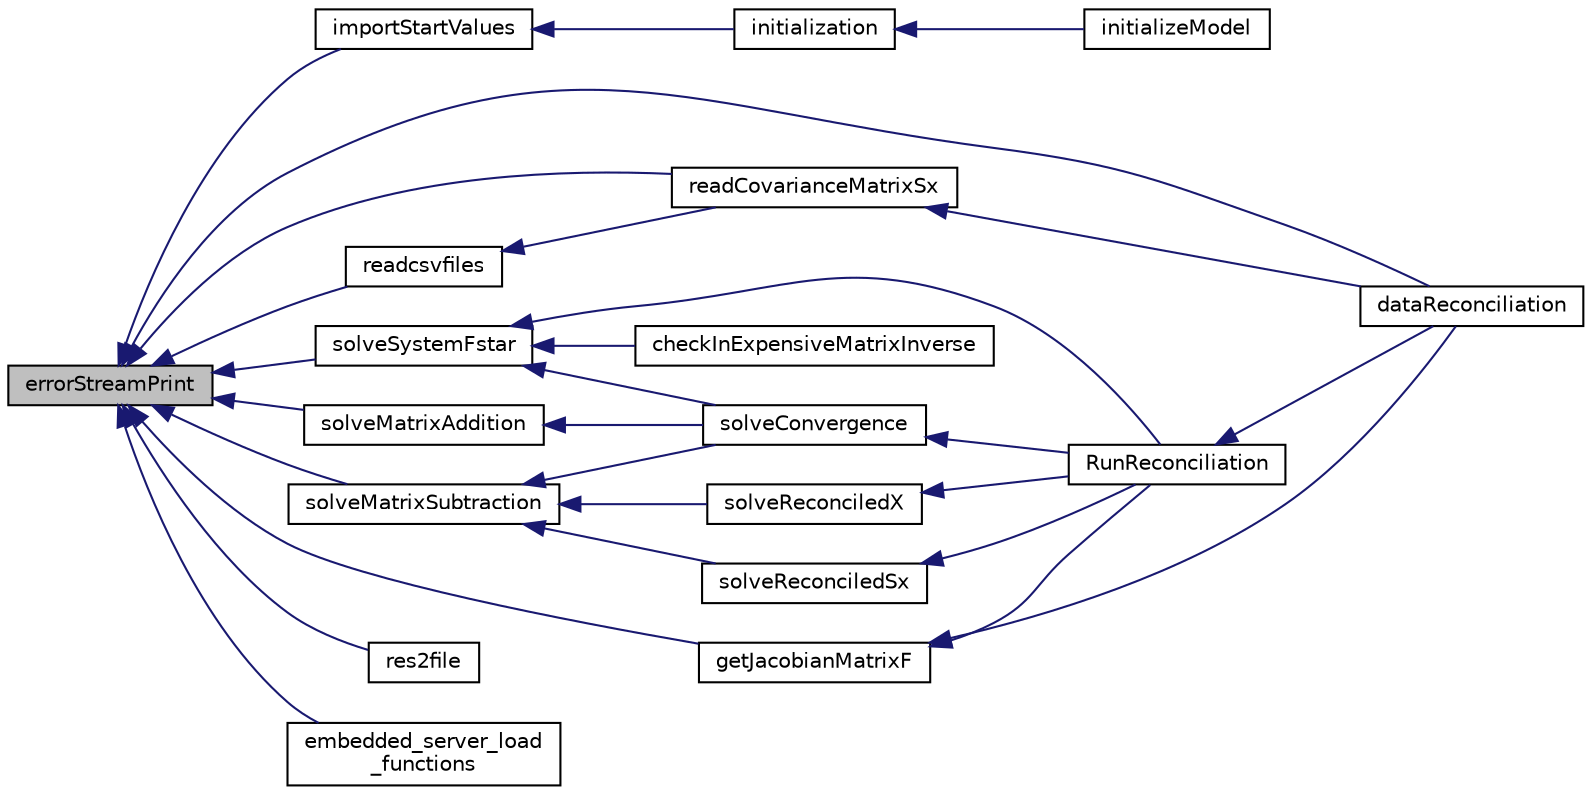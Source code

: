 digraph "errorStreamPrint"
{
  edge [fontname="Helvetica",fontsize="10",labelfontname="Helvetica",labelfontsize="10"];
  node [fontname="Helvetica",fontsize="10",shape=record];
  rankdir="LR";
  Node1 [label="errorStreamPrint",height=0.2,width=0.4,color="black", fillcolor="grey75", style="filled", fontcolor="black"];
  Node1 -> Node2 [dir="back",color="midnightblue",fontsize="10",style="solid",fontname="Helvetica"];
  Node2 [label="importStartValues",height=0.2,width=0.4,color="black", fillcolor="white", style="filled",URL="$d5/d2e/_simulation_runtime_2c_2simulation_2solver_2initialization_2initialization_8h.html#adf746e0dabf452531423f36173bb82b3"];
  Node2 -> Node3 [dir="back",color="midnightblue",fontsize="10",style="solid",fontname="Helvetica"];
  Node3 [label="initialization",height=0.2,width=0.4,color="black", fillcolor="white", style="filled",URL="$d5/d2e/_simulation_runtime_2c_2simulation_2solver_2initialization_2initialization_8h.html#a73e0edd6825fcfe705c167a03057f6d7"];
  Node3 -> Node4 [dir="back",color="midnightblue",fontsize="10",style="solid",fontname="Helvetica"];
  Node4 [label="initializeModel",height=0.2,width=0.4,color="black", fillcolor="white", style="filled",URL="$d4/d93/_simulation_runtime_2c_2simulation_2solver_2solver__main_8h.html#a957d2cb4e4cf2f8a7838833a331420f0"];
  Node1 -> Node5 [dir="back",color="midnightblue",fontsize="10",style="solid",fontname="Helvetica"];
  Node5 [label="readcsvfiles",height=0.2,width=0.4,color="black", fillcolor="white", style="filled",URL="$de/ddc/data_reconciliation_8cpp.html#ab18ff4f7a2334d795531c005f92c3467"];
  Node5 -> Node6 [dir="back",color="midnightblue",fontsize="10",style="solid",fontname="Helvetica"];
  Node6 [label="readCovarianceMatrixSx",height=0.2,width=0.4,color="black", fillcolor="white", style="filled",URL="$de/ddc/data_reconciliation_8cpp.html#a426407f33b7d98b74b71c12241c742ce"];
  Node6 -> Node7 [dir="back",color="midnightblue",fontsize="10",style="solid",fontname="Helvetica"];
  Node7 [label="dataReconciliation",height=0.2,width=0.4,color="black", fillcolor="white", style="filled",URL="$d9/d08/_simulation_runtime_2c_2data_reconciliation_2data_reconciliation_8h.html#aed3b9620337f6426a8cb42fc357d742e"];
  Node1 -> Node8 [dir="back",color="midnightblue",fontsize="10",style="solid",fontname="Helvetica"];
  Node8 [label="solveSystemFstar",height=0.2,width=0.4,color="black", fillcolor="white", style="filled",URL="$de/ddc/data_reconciliation_8cpp.html#a8bd0e42c123d4540d1d1d6ad65a4b602"];
  Node8 -> Node9 [dir="back",color="midnightblue",fontsize="10",style="solid",fontname="Helvetica"];
  Node9 [label="solveConvergence",height=0.2,width=0.4,color="black", fillcolor="white", style="filled",URL="$de/ddc/data_reconciliation_8cpp.html#a071d04d39a060b7ed6dfeb3acf91cd33"];
  Node9 -> Node10 [dir="back",color="midnightblue",fontsize="10",style="solid",fontname="Helvetica"];
  Node10 [label="RunReconciliation",height=0.2,width=0.4,color="black", fillcolor="white", style="filled",URL="$de/ddc/data_reconciliation_8cpp.html#ab1eb0847146c9defaef47a5ce4023622"];
  Node10 -> Node7 [dir="back",color="midnightblue",fontsize="10",style="solid",fontname="Helvetica"];
  Node8 -> Node11 [dir="back",color="midnightblue",fontsize="10",style="solid",fontname="Helvetica"];
  Node11 [label="checkInExpensiveMatrixInverse",height=0.2,width=0.4,color="black", fillcolor="white", style="filled",URL="$de/ddc/data_reconciliation_8cpp.html#a79623950bb4472914ba8126ee276464f"];
  Node8 -> Node10 [dir="back",color="midnightblue",fontsize="10",style="solid",fontname="Helvetica"];
  Node1 -> Node12 [dir="back",color="midnightblue",fontsize="10",style="solid",fontname="Helvetica"];
  Node12 [label="solveMatrixSubtraction",height=0.2,width=0.4,color="black", fillcolor="white", style="filled",URL="$de/ddc/data_reconciliation_8cpp.html#a49087979b2314374def2903ec0d6061c"];
  Node12 -> Node13 [dir="back",color="midnightblue",fontsize="10",style="solid",fontname="Helvetica"];
  Node13 [label="solveReconciledX",height=0.2,width=0.4,color="black", fillcolor="white", style="filled",URL="$de/ddc/data_reconciliation_8cpp.html#ae9fdef93fd87351e892f91f8c5268a34"];
  Node13 -> Node10 [dir="back",color="midnightblue",fontsize="10",style="solid",fontname="Helvetica"];
  Node12 -> Node14 [dir="back",color="midnightblue",fontsize="10",style="solid",fontname="Helvetica"];
  Node14 [label="solveReconciledSx",height=0.2,width=0.4,color="black", fillcolor="white", style="filled",URL="$de/ddc/data_reconciliation_8cpp.html#a61486835e1ad54ef47062e12806318f5"];
  Node14 -> Node10 [dir="back",color="midnightblue",fontsize="10",style="solid",fontname="Helvetica"];
  Node12 -> Node9 [dir="back",color="midnightblue",fontsize="10",style="solid",fontname="Helvetica"];
  Node1 -> Node15 [dir="back",color="midnightblue",fontsize="10",style="solid",fontname="Helvetica"];
  Node15 [label="solveMatrixAddition",height=0.2,width=0.4,color="black", fillcolor="white", style="filled",URL="$de/ddc/data_reconciliation_8cpp.html#a2fa60269effd782544d0111889e91143"];
  Node15 -> Node9 [dir="back",color="midnightblue",fontsize="10",style="solid",fontname="Helvetica"];
  Node1 -> Node16 [dir="back",color="midnightblue",fontsize="10",style="solid",fontname="Helvetica"];
  Node16 [label="getJacobianMatrixF",height=0.2,width=0.4,color="black", fillcolor="white", style="filled",URL="$de/ddc/data_reconciliation_8cpp.html#a6ec371e0af5f5438f018ee7824ec7fcc"];
  Node16 -> Node10 [dir="back",color="midnightblue",fontsize="10",style="solid",fontname="Helvetica"];
  Node16 -> Node7 [dir="back",color="midnightblue",fontsize="10",style="solid",fontname="Helvetica"];
  Node1 -> Node6 [dir="back",color="midnightblue",fontsize="10",style="solid",fontname="Helvetica"];
  Node1 -> Node7 [dir="back",color="midnightblue",fontsize="10",style="solid",fontname="Helvetica"];
  Node1 -> Node17 [dir="back",color="midnightblue",fontsize="10",style="solid",fontname="Helvetica"];
  Node17 [label="res2file",height=0.2,width=0.4,color="black", fillcolor="white", style="filled",URL="$dd/d8c/_simulation_runtime_2c_2optimization_2_optimizer_local_function_8h.html#a5c2c0bcfd8315c4d7de92984d2ae321f"];
  Node1 -> Node18 [dir="back",color="midnightblue",fontsize="10",style="solid",fontname="Helvetica"];
  Node18 [label="embedded_server_load\l_functions",height=0.2,width=0.4,color="black", fillcolor="white", style="filled",URL="$d7/d6f/_simulation_runtime_2c_2simulation_2solver_2embedded__server_8h.html#a862b8747efce94672a4b07866483c68f"];
}
